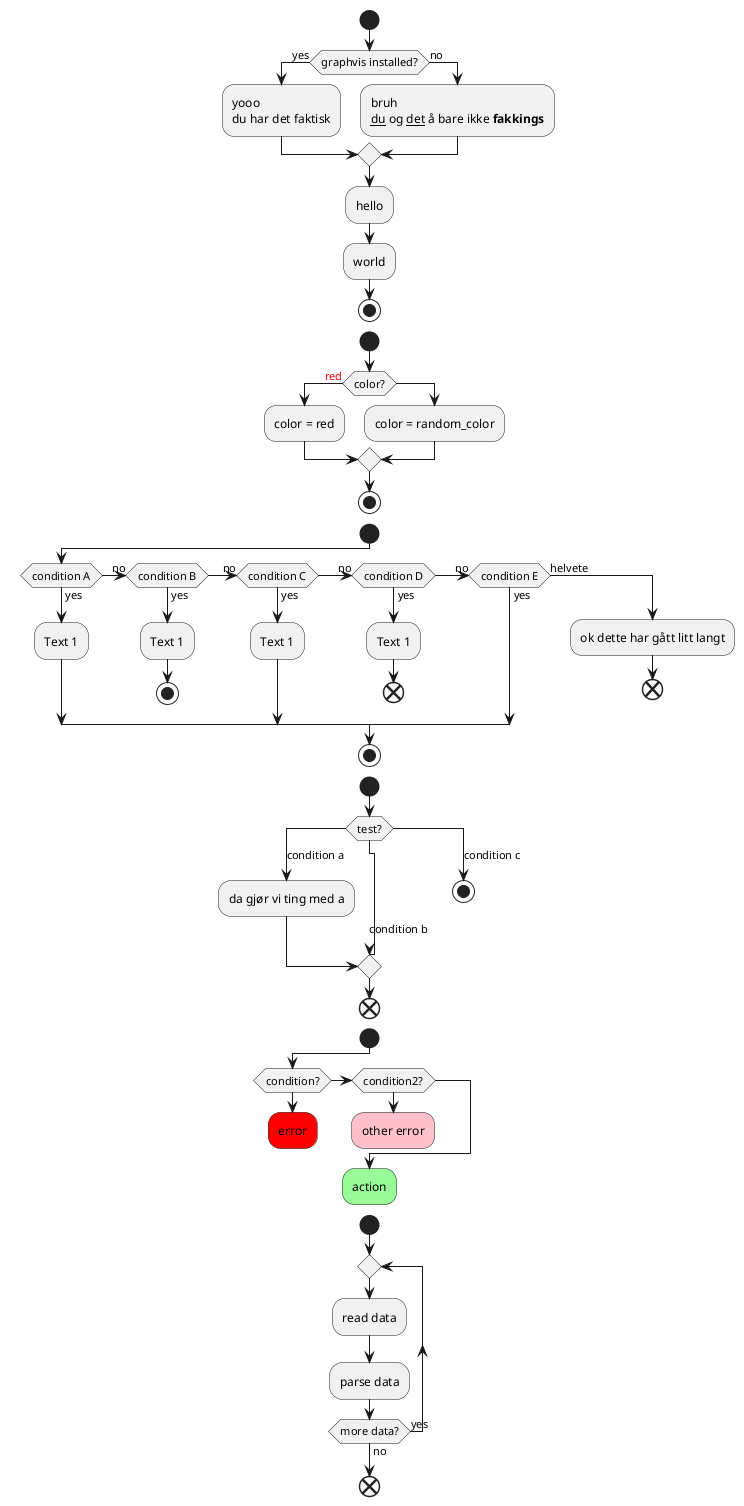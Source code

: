 @startuml
start

if (graphvis installed?) then (yes)
	:yooo
	du har det faktisk;
else (no)
	:bruh
	__du__ og __det__ å bare ikke **fakkings**;
endif

:hello;
:world;
stop

start

if (color?) then (<color:red>red)
	:color = red;
else
	:color = random_color;
endif

stop

!pragma useVerticalIf off
start

if (condition A) then (yes)
	:Text 1;
(no) elseif (condition B) then (yes)
	:Text 1;
	stop
(no) elseif (condition C) then (yes)
	:Text 1;
(no) elseif (condition D) then (yes)
	:Text 1;
	end
(no) elseif (condition E) then (yes)
else (helvete)
	:ok dette har gått litt langt;
	end
endif
stop

start

switch (test?)
case (condition a)
	:da gjør vi ting med a;
case (condition b)
case (condition c)
	stop
endswitch

end

start 
if (condition?) then
	#red:error;
	kill
elseif (condition2?)
	#pink:other error;
	detach
endif
#palegreen:action;

kill

start

repeat
:read data;
:parse data;
repeat while (more data?) is (yes) not (no)

end
@enduml
